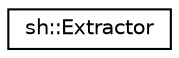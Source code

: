 digraph "Graphical Class Hierarchy"
{
 // LATEX_PDF_SIZE
  edge [fontname="Helvetica",fontsize="10",labelfontname="Helvetica",labelfontsize="10"];
  node [fontname="Helvetica",fontsize="10",shape=record];
  rankdir="LR";
  Node0 [label="sh::Extractor",height=0.2,width=0.4,color="black", fillcolor="white", style="filled",URL="$classsh_1_1_extractor.html",tooltip=" "];
}
